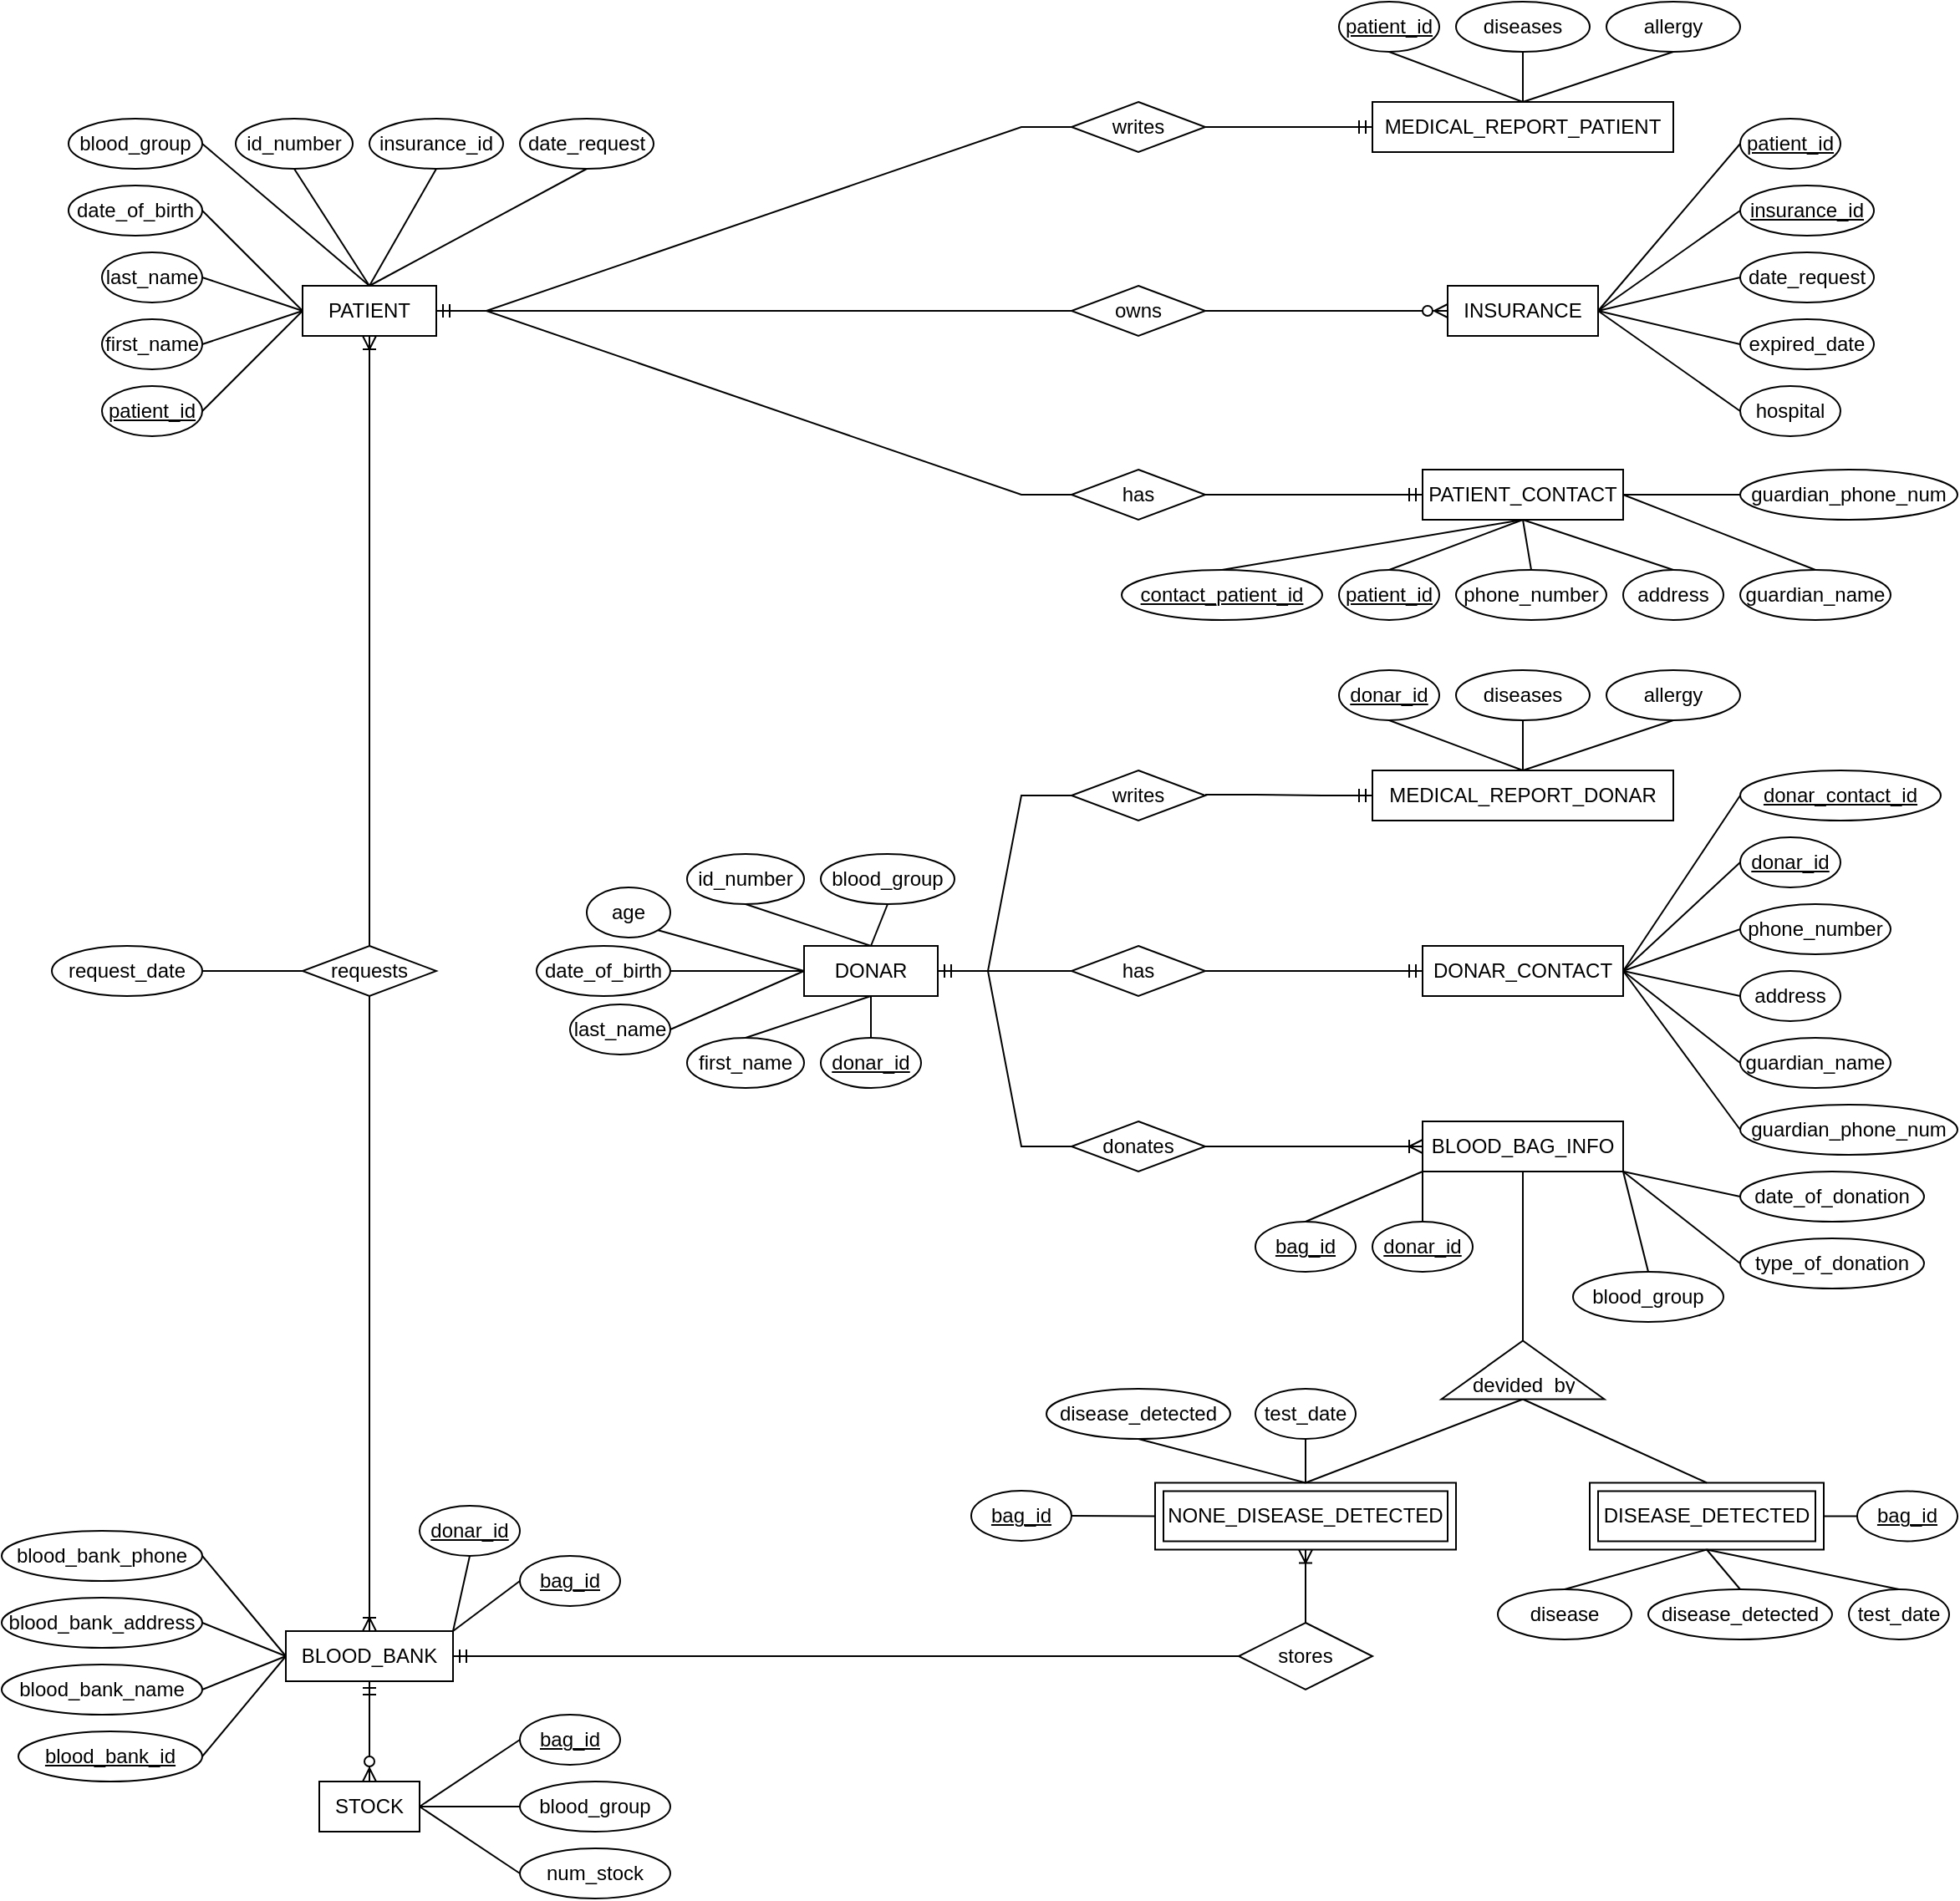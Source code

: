 <mxfile version="21.2.3" type="github">
  <diagram name="Page-1" id="q_V2T-h4sfvPQw7d-c_-">
    <mxGraphModel dx="1468" dy="1653" grid="1" gridSize="10" guides="1" tooltips="1" connect="1" arrows="1" fold="1" page="1" pageScale="1" pageWidth="850" pageHeight="1100" math="0" shadow="0">
      <root>
        <mxCell id="0" />
        <mxCell id="1" parent="0" />
        <mxCell id="ZOQP2-AyTBX1FextHDZo-1" value="PATIENT" style="rounded=0;whiteSpace=wrap;html=1;" parent="1" vertex="1">
          <mxGeometry x="-410" y="110" width="80" height="30" as="geometry" />
        </mxCell>
        <UserObject label="date_of_birth" id="ZOQP2-AyTBX1FextHDZo-3">
          <mxCell style="ellipse;whiteSpace=wrap;html=1;" parent="1" vertex="1">
            <mxGeometry x="-550" y="50" width="80" height="30" as="geometry" />
          </mxCell>
        </UserObject>
        <UserObject label="id_number" id="ZOQP2-AyTBX1FextHDZo-4">
          <mxCell style="ellipse;whiteSpace=wrap;html=1;" parent="1" vertex="1">
            <mxGeometry x="-450" y="10" width="70" height="30" as="geometry" />
          </mxCell>
        </UserObject>
        <UserObject label="blood_group" id="ZOQP2-AyTBX1FextHDZo-5">
          <mxCell style="ellipse;whiteSpace=wrap;html=1;" parent="1" vertex="1">
            <mxGeometry x="-550" y="10" width="80" height="30" as="geometry" />
          </mxCell>
        </UserObject>
        <UserObject label="insurance_id" id="ZOQP2-AyTBX1FextHDZo-6">
          <mxCell style="ellipse;whiteSpace=wrap;html=1;" parent="1" vertex="1">
            <mxGeometry x="-370" y="10" width="80" height="30" as="geometry" />
          </mxCell>
        </UserObject>
        <UserObject label="date_request" id="ZOQP2-AyTBX1FextHDZo-7">
          <mxCell style="ellipse;whiteSpace=wrap;html=1;" parent="1" vertex="1">
            <mxGeometry x="-280" y="10" width="80" height="30" as="geometry" />
          </mxCell>
        </UserObject>
        <UserObject label="last_name" id="ZOQP2-AyTBX1FextHDZo-8">
          <mxCell style="ellipse;whiteSpace=wrap;html=1;" parent="1" vertex="1">
            <mxGeometry x="-530" y="90" width="60" height="30" as="geometry" />
          </mxCell>
        </UserObject>
        <UserObject label="first_name" id="ZOQP2-AyTBX1FextHDZo-9">
          <mxCell style="ellipse;whiteSpace=wrap;html=1;" parent="1" vertex="1">
            <mxGeometry x="-530" y="130" width="60" height="30" as="geometry" />
          </mxCell>
        </UserObject>
        <mxCell id="ZOQP2-AyTBX1FextHDZo-10" value="PATIENT_CONTACT" style="rounded=0;whiteSpace=wrap;html=1;" parent="1" vertex="1">
          <mxGeometry x="260" y="220" width="120" height="30" as="geometry" />
        </mxCell>
        <mxCell id="ZOQP2-AyTBX1FextHDZo-11" value="INSURANCE" style="rounded=0;whiteSpace=wrap;html=1;" parent="1" vertex="1">
          <mxGeometry x="275" y="110" width="90" height="30" as="geometry" />
        </mxCell>
        <mxCell id="ZOQP2-AyTBX1FextHDZo-12" value="DONAR" style="rounded=0;whiteSpace=wrap;html=1;" parent="1" vertex="1">
          <mxGeometry x="-110" y="505" width="80" height="30" as="geometry" />
        </mxCell>
        <mxCell id="ZOQP2-AyTBX1FextHDZo-13" value="DONAR_CONTACT" style="rounded=0;whiteSpace=wrap;html=1;" parent="1" vertex="1">
          <mxGeometry x="260" y="505" width="120" height="30" as="geometry" />
        </mxCell>
        <mxCell id="ZOQP2-AyTBX1FextHDZo-14" value="BLOOD_BAG_INFO" style="rounded=0;whiteSpace=wrap;html=1;" parent="1" vertex="1">
          <mxGeometry x="260" y="610" width="120" height="30" as="geometry" />
        </mxCell>
        <mxCell id="ZOQP2-AyTBX1FextHDZo-17" value="MEDICAL_REPORT_PATIENT" style="rounded=0;whiteSpace=wrap;html=1;" parent="1" vertex="1">
          <mxGeometry x="230" width="180" height="30" as="geometry" />
        </mxCell>
        <mxCell id="ZOQP2-AyTBX1FextHDZo-19" value="MEDICAL_REPORT_DONAR" style="rounded=0;whiteSpace=wrap;html=1;" parent="1" vertex="1">
          <mxGeometry x="230" y="400" width="180" height="30" as="geometry" />
        </mxCell>
        <mxCell id="ZOQP2-AyTBX1FextHDZo-20" value="BLOOD_BANK" style="rounded=0;whiteSpace=wrap;html=1;" parent="1" vertex="1">
          <mxGeometry x="-420" y="915" width="100" height="30" as="geometry" />
        </mxCell>
        <mxCell id="ZOQP2-AyTBX1FextHDZo-21" value="STOCK" style="rounded=0;whiteSpace=wrap;html=1;" parent="1" vertex="1">
          <mxGeometry x="-400" y="1005" width="60" height="30" as="geometry" />
        </mxCell>
        <mxCell id="ZOQP2-AyTBX1FextHDZo-22" value="writes" style="rhombus;whiteSpace=wrap;html=1;" parent="1" vertex="1">
          <mxGeometry x="50" width="80" height="30" as="geometry" />
        </mxCell>
        <mxCell id="ZOQP2-AyTBX1FextHDZo-23" value="owns" style="rhombus;whiteSpace=wrap;html=1;" parent="1" vertex="1">
          <mxGeometry x="50" y="110" width="80" height="30" as="geometry" />
        </mxCell>
        <mxCell id="ZOQP2-AyTBX1FextHDZo-24" value="has" style="rhombus;whiteSpace=wrap;html=1;" parent="1" vertex="1">
          <mxGeometry x="50" y="220" width="80" height="30" as="geometry" />
        </mxCell>
        <mxCell id="ZOQP2-AyTBX1FextHDZo-25" value="writes" style="rhombus;whiteSpace=wrap;html=1;" parent="1" vertex="1">
          <mxGeometry x="50" y="400" width="80" height="30" as="geometry" />
        </mxCell>
        <mxCell id="ZOQP2-AyTBX1FextHDZo-26" value="has" style="rhombus;whiteSpace=wrap;html=1;" parent="1" vertex="1">
          <mxGeometry x="50" y="505" width="80" height="30" as="geometry" />
        </mxCell>
        <mxCell id="ZOQP2-AyTBX1FextHDZo-28" value="donates" style="rhombus;whiteSpace=wrap;html=1;" parent="1" vertex="1">
          <mxGeometry x="50" y="610" width="80" height="30" as="geometry" />
        </mxCell>
        <mxCell id="ZOQP2-AyTBX1FextHDZo-35" value="patient_id" style="ellipse;whiteSpace=wrap;html=1;align=center;fontStyle=4;" parent="1" vertex="1">
          <mxGeometry x="-530" y="170" width="60" height="30" as="geometry" />
        </mxCell>
        <mxCell id="ZOQP2-AyTBX1FextHDZo-38" value="" style="edgeStyle=entityRelationEdgeStyle;fontSize=12;html=1;endArrow=ERmandOne;rounded=0;entryX=1;entryY=0.5;entryDx=0;entryDy=0;exitX=0;exitY=0.5;exitDx=0;exitDy=0;" parent="1" source="ZOQP2-AyTBX1FextHDZo-22" target="ZOQP2-AyTBX1FextHDZo-1" edge="1">
          <mxGeometry width="100" height="100" relative="1" as="geometry">
            <mxPoint x="-110" y="45" as="sourcePoint" />
            <mxPoint x="-110" y="170" as="targetPoint" />
          </mxGeometry>
        </mxCell>
        <mxCell id="ZOQP2-AyTBX1FextHDZo-41" value="" style="endArrow=none;html=1;rounded=0;exitX=0.5;exitY=1;exitDx=0;exitDy=0;" parent="1" source="ZOQP2-AyTBX1FextHDZo-7" edge="1">
          <mxGeometry relative="1" as="geometry">
            <mxPoint x="-450" y="110" as="sourcePoint" />
            <mxPoint x="-370" y="110" as="targetPoint" />
          </mxGeometry>
        </mxCell>
        <mxCell id="ZOQP2-AyTBX1FextHDZo-42" value="" style="edgeStyle=entityRelationEdgeStyle;fontSize=12;html=1;endArrow=ERmandOne;rounded=0;entryX=0;entryY=0.5;entryDx=0;entryDy=0;exitX=1;exitY=0.5;exitDx=0;exitDy=0;" parent="1" source="ZOQP2-AyTBX1FextHDZo-22" target="ZOQP2-AyTBX1FextHDZo-17" edge="1">
          <mxGeometry width="100" height="100" relative="1" as="geometry">
            <mxPoint x="60" y="25" as="sourcePoint" />
            <mxPoint x="-20" y="105" as="targetPoint" />
          </mxGeometry>
        </mxCell>
        <UserObject label="phone_number" id="ZOQP2-AyTBX1FextHDZo-43">
          <mxCell style="ellipse;whiteSpace=wrap;html=1;" parent="1" vertex="1">
            <mxGeometry x="280" y="280" width="90" height="30" as="geometry" />
          </mxCell>
        </UserObject>
        <UserObject label="address" id="ZOQP2-AyTBX1FextHDZo-44">
          <mxCell style="ellipse;whiteSpace=wrap;html=1;" parent="1" vertex="1">
            <mxGeometry x="380" y="280" width="60" height="30" as="geometry" />
          </mxCell>
        </UserObject>
        <UserObject label="guardian_name" id="ZOQP2-AyTBX1FextHDZo-45">
          <mxCell style="ellipse;whiteSpace=wrap;html=1;" parent="1" vertex="1">
            <mxGeometry x="450" y="280" width="90" height="30" as="geometry" />
          </mxCell>
        </UserObject>
        <UserObject label="guardian_phone_num" id="ZOQP2-AyTBX1FextHDZo-46">
          <mxCell style="ellipse;whiteSpace=wrap;html=1;" parent="1" vertex="1">
            <mxGeometry x="450" y="220" width="130" height="30" as="geometry" />
          </mxCell>
        </UserObject>
        <UserObject label="expired_date" id="ZOQP2-AyTBX1FextHDZo-48">
          <mxCell style="ellipse;whiteSpace=wrap;html=1;" parent="1" vertex="1">
            <mxGeometry x="450" y="130" width="80" height="30" as="geometry" />
          </mxCell>
        </UserObject>
        <UserObject label="hospital" id="ZOQP2-AyTBX1FextHDZo-49">
          <mxCell style="ellipse;whiteSpace=wrap;html=1;" parent="1" vertex="1">
            <mxGeometry x="450" y="170" width="60" height="30" as="geometry" />
          </mxCell>
        </UserObject>
        <UserObject label="diseases" id="ZOQP2-AyTBX1FextHDZo-50">
          <mxCell style="ellipse;whiteSpace=wrap;html=1;" parent="1" vertex="1">
            <mxGeometry x="280" y="-60" width="80" height="30" as="geometry" />
          </mxCell>
        </UserObject>
        <UserObject label="allergy" id="ZOQP2-AyTBX1FextHDZo-51">
          <mxCell style="ellipse;whiteSpace=wrap;html=1;" parent="1" vertex="1">
            <mxGeometry x="370" y="-60" width="80" height="30" as="geometry" />
          </mxCell>
        </UserObject>
        <UserObject label="diseases" id="ZOQP2-AyTBX1FextHDZo-52">
          <mxCell style="ellipse;whiteSpace=wrap;html=1;" parent="1" vertex="1">
            <mxGeometry x="280" y="340" width="80" height="30" as="geometry" />
          </mxCell>
        </UserObject>
        <UserObject label="allergy" id="ZOQP2-AyTBX1FextHDZo-53">
          <mxCell style="ellipse;whiteSpace=wrap;html=1;" parent="1" vertex="1">
            <mxGeometry x="370" y="340" width="80" height="30" as="geometry" />
          </mxCell>
        </UserObject>
        <UserObject label="blood_group" id="ZOQP2-AyTBX1FextHDZo-54">
          <mxCell style="ellipse;whiteSpace=wrap;html=1;" parent="1" vertex="1">
            <mxGeometry x="350" y="700" width="90" height="30" as="geometry" />
          </mxCell>
        </UserObject>
        <UserObject label="type_of_donation" id="ZOQP2-AyTBX1FextHDZo-55">
          <mxCell style="ellipse;whiteSpace=wrap;html=1;" parent="1" vertex="1">
            <mxGeometry x="450" y="680" width="110" height="30" as="geometry" />
          </mxCell>
        </UserObject>
        <UserObject label="date_of_donation" id="ZOQP2-AyTBX1FextHDZo-56">
          <mxCell style="ellipse;whiteSpace=wrap;html=1;" parent="1" vertex="1">
            <mxGeometry x="450" y="640" width="110" height="30" as="geometry" />
          </mxCell>
        </UserObject>
        <UserObject label="phone_number" id="ZOQP2-AyTBX1FextHDZo-57">
          <mxCell style="ellipse;whiteSpace=wrap;html=1;" parent="1" vertex="1">
            <mxGeometry x="450" y="480" width="90" height="30" as="geometry" />
          </mxCell>
        </UserObject>
        <UserObject label="address" id="ZOQP2-AyTBX1FextHDZo-58">
          <mxCell style="ellipse;whiteSpace=wrap;html=1;" parent="1" vertex="1">
            <mxGeometry x="450" y="520" width="60" height="30" as="geometry" />
          </mxCell>
        </UserObject>
        <UserObject label="guardian_name" id="ZOQP2-AyTBX1FextHDZo-59">
          <mxCell style="ellipse;whiteSpace=wrap;html=1;" parent="1" vertex="1">
            <mxGeometry x="450" y="560" width="90" height="30" as="geometry" />
          </mxCell>
        </UserObject>
        <UserObject label="guardian_phone_num" id="ZOQP2-AyTBX1FextHDZo-60">
          <mxCell style="ellipse;whiteSpace=wrap;html=1;" parent="1" vertex="1">
            <mxGeometry x="450" y="600" width="130" height="30" as="geometry" />
          </mxCell>
        </UserObject>
        <UserObject label="disease" id="ZOQP2-AyTBX1FextHDZo-61">
          <mxCell style="ellipse;whiteSpace=wrap;html=1;" parent="1" vertex="1">
            <mxGeometry x="305" y="890" width="80" height="30" as="geometry" />
          </mxCell>
        </UserObject>
        <UserObject label="disease_detected" id="ZOQP2-AyTBX1FextHDZo-62">
          <mxCell style="ellipse;whiteSpace=wrap;html=1;" parent="1" vertex="1">
            <mxGeometry x="395" y="890" width="110" height="30" as="geometry" />
          </mxCell>
        </UserObject>
        <UserObject label="test_date" id="ZOQP2-AyTBX1FextHDZo-63">
          <mxCell style="ellipse;whiteSpace=wrap;html=1;" parent="1" vertex="1">
            <mxGeometry x="515" y="890" width="60" height="30" as="geometry" />
          </mxCell>
        </UserObject>
        <UserObject label="disease_detected" id="ZOQP2-AyTBX1FextHDZo-64">
          <mxCell style="ellipse;whiteSpace=wrap;html=1;" parent="1" vertex="1">
            <mxGeometry x="35" y="770" width="110" height="30" as="geometry" />
          </mxCell>
        </UserObject>
        <UserObject label="test_date" id="ZOQP2-AyTBX1FextHDZo-65">
          <mxCell style="ellipse;whiteSpace=wrap;html=1;" parent="1" vertex="1">
            <mxGeometry x="160" y="770" width="60" height="30" as="geometry" />
          </mxCell>
        </UserObject>
        <mxCell id="ZOQP2-AyTBX1FextHDZo-66" value="stores" style="shape=rhombus;perimeter=rhombusPerimeter;whiteSpace=wrap;html=1;align=center;" parent="1" vertex="1">
          <mxGeometry x="150" y="910" width="80" height="40" as="geometry" />
        </mxCell>
        <mxCell id="ZOQP2-AyTBX1FextHDZo-67" value="NONE_DISEASE_DETECTED" style="shape=ext;margin=3;double=1;whiteSpace=wrap;html=1;align=center;" parent="1" vertex="1">
          <mxGeometry x="100" y="826.25" width="180" height="40" as="geometry" />
        </mxCell>
        <mxCell id="ZOQP2-AyTBX1FextHDZo-68" value="DISEASE_DETECTED" style="shape=ext;margin=3;double=1;whiteSpace=wrap;html=1;align=center;" parent="1" vertex="1">
          <mxGeometry x="360" y="826.25" width="140" height="40" as="geometry" />
        </mxCell>
        <mxCell id="ZOQP2-AyTBX1FextHDZo-69" value="num_stock" style="ellipse;whiteSpace=wrap;html=1;align=center;" parent="1" vertex="1">
          <mxGeometry x="-280" y="1045" width="90" height="30" as="geometry" />
        </mxCell>
        <mxCell id="ZOQP2-AyTBX1FextHDZo-70" value="blood_group" style="ellipse;whiteSpace=wrap;html=1;align=center;" parent="1" vertex="1">
          <mxGeometry x="-280" y="1005" width="90" height="30" as="geometry" />
        </mxCell>
        <UserObject label="date_of_birth" id="ZOQP2-AyTBX1FextHDZo-72">
          <mxCell style="ellipse;whiteSpace=wrap;html=1;" parent="1" vertex="1">
            <mxGeometry x="-270" y="505" width="80" height="30" as="geometry" />
          </mxCell>
        </UserObject>
        <UserObject label="blood_group" id="ZOQP2-AyTBX1FextHDZo-73">
          <mxCell style="ellipse;whiteSpace=wrap;html=1;" parent="1" vertex="1">
            <mxGeometry x="-100" y="450" width="80" height="30" as="geometry" />
          </mxCell>
        </UserObject>
        <UserObject label="last_name" id="ZOQP2-AyTBX1FextHDZo-74">
          <mxCell style="ellipse;whiteSpace=wrap;html=1;" parent="1" vertex="1">
            <mxGeometry x="-250" y="540" width="60" height="30" as="geometry" />
          </mxCell>
        </UserObject>
        <UserObject label="first_name" id="ZOQP2-AyTBX1FextHDZo-75">
          <mxCell style="ellipse;whiteSpace=wrap;html=1;" parent="1" vertex="1">
            <mxGeometry x="-180" y="560" width="70" height="30" as="geometry" />
          </mxCell>
        </UserObject>
        <mxCell id="ZOQP2-AyTBX1FextHDZo-77" value="donar_id" style="ellipse;whiteSpace=wrap;html=1;align=center;fontStyle=4;" parent="1" vertex="1">
          <mxGeometry x="-100" y="560" width="60" height="30" as="geometry" />
        </mxCell>
        <UserObject label="age" id="ZOQP2-AyTBX1FextHDZo-78">
          <mxCell style="ellipse;whiteSpace=wrap;html=1;" parent="1" vertex="1">
            <mxGeometry x="-240" y="470" width="50" height="30" as="geometry" />
          </mxCell>
        </UserObject>
        <UserObject label="id_number" id="ZOQP2-AyTBX1FextHDZo-79">
          <mxCell style="ellipse;whiteSpace=wrap;html=1;" parent="1" vertex="1">
            <mxGeometry x="-180" y="450" width="70" height="30" as="geometry" />
          </mxCell>
        </UserObject>
        <UserObject label="blood_bank_phone" id="ZOQP2-AyTBX1FextHDZo-81">
          <mxCell style="ellipse;whiteSpace=wrap;html=1;" parent="1" vertex="1">
            <mxGeometry x="-590" y="855" width="120" height="30" as="geometry" />
          </mxCell>
        </UserObject>
        <UserObject label="blood_bank_address" id="ZOQP2-AyTBX1FextHDZo-82">
          <mxCell style="ellipse;whiteSpace=wrap;html=1;" parent="1" vertex="1">
            <mxGeometry x="-590" y="895" width="120" height="30" as="geometry" />
          </mxCell>
        </UserObject>
        <UserObject label="blood_bank_name" id="ZOQP2-AyTBX1FextHDZo-83">
          <mxCell style="ellipse;whiteSpace=wrap;html=1;" parent="1" vertex="1">
            <mxGeometry x="-590" y="935" width="120" height="30" as="geometry" />
          </mxCell>
        </UserObject>
        <mxCell id="ZOQP2-AyTBX1FextHDZo-84" value="blood_bank_id" style="ellipse;whiteSpace=wrap;html=1;align=center;fontStyle=4;" parent="1" vertex="1">
          <mxGeometry x="-580" y="975" width="110" height="30" as="geometry" />
        </mxCell>
        <mxCell id="ZOQP2-AyTBX1FextHDZo-87" value="" style="endArrow=none;html=1;rounded=0;exitX=0.5;exitY=1;exitDx=0;exitDy=0;entryX=0.5;entryY=0;entryDx=0;entryDy=0;" parent="1" source="ZOQP2-AyTBX1FextHDZo-6" target="ZOQP2-AyTBX1FextHDZo-1" edge="1">
          <mxGeometry relative="1" as="geometry">
            <mxPoint x="-410" y="60" as="sourcePoint" />
            <mxPoint x="-250" y="60" as="targetPoint" />
          </mxGeometry>
        </mxCell>
        <mxCell id="ZOQP2-AyTBX1FextHDZo-88" value="" style="endArrow=none;html=1;rounded=0;exitX=0.5;exitY=1;exitDx=0;exitDy=0;entryX=0.5;entryY=0;entryDx=0;entryDy=0;" parent="1" source="ZOQP2-AyTBX1FextHDZo-4" target="ZOQP2-AyTBX1FextHDZo-1" edge="1">
          <mxGeometry relative="1" as="geometry">
            <mxPoint x="-360" y="10" as="sourcePoint" />
            <mxPoint x="-360" y="120" as="targetPoint" />
          </mxGeometry>
        </mxCell>
        <mxCell id="ZOQP2-AyTBX1FextHDZo-89" value="" style="endArrow=none;html=1;rounded=0;exitX=1;exitY=0.5;exitDx=0;exitDy=0;" parent="1" source="ZOQP2-AyTBX1FextHDZo-5" edge="1">
          <mxGeometry relative="1" as="geometry">
            <mxPoint x="-445" y="10" as="sourcePoint" />
            <mxPoint x="-370" y="110" as="targetPoint" />
          </mxGeometry>
        </mxCell>
        <mxCell id="ZOQP2-AyTBX1FextHDZo-90" value="" style="endArrow=none;html=1;rounded=0;exitX=1;exitY=0.5;exitDx=0;exitDy=0;entryX=0;entryY=0.5;entryDx=0;entryDy=0;" parent="1" source="ZOQP2-AyTBX1FextHDZo-3" target="ZOQP2-AyTBX1FextHDZo-1" edge="1">
          <mxGeometry relative="1" as="geometry">
            <mxPoint x="-460" y="35" as="sourcePoint" />
            <mxPoint x="-360" y="120" as="targetPoint" />
          </mxGeometry>
        </mxCell>
        <mxCell id="ZOQP2-AyTBX1FextHDZo-91" value="" style="endArrow=none;html=1;rounded=0;exitX=1;exitY=0.5;exitDx=0;exitDy=0;entryX=0;entryY=0.5;entryDx=0;entryDy=0;" parent="1" source="ZOQP2-AyTBX1FextHDZo-8" target="ZOQP2-AyTBX1FextHDZo-1" edge="1">
          <mxGeometry relative="1" as="geometry">
            <mxPoint x="-460" y="75" as="sourcePoint" />
            <mxPoint x="-400" y="120" as="targetPoint" />
          </mxGeometry>
        </mxCell>
        <mxCell id="ZOQP2-AyTBX1FextHDZo-92" value="" style="endArrow=none;html=1;rounded=0;exitX=1;exitY=0.5;exitDx=0;exitDy=0;entryX=0;entryY=0.5;entryDx=0;entryDy=0;" parent="1" source="ZOQP2-AyTBX1FextHDZo-9" target="ZOQP2-AyTBX1FextHDZo-1" edge="1">
          <mxGeometry relative="1" as="geometry">
            <mxPoint x="-460" y="115" as="sourcePoint" />
            <mxPoint x="-400" y="135" as="targetPoint" />
          </mxGeometry>
        </mxCell>
        <mxCell id="ZOQP2-AyTBX1FextHDZo-93" value="" style="endArrow=none;html=1;rounded=0;exitX=1;exitY=0.5;exitDx=0;exitDy=0;entryX=0;entryY=0.5;entryDx=0;entryDy=0;" parent="1" source="ZOQP2-AyTBX1FextHDZo-35" target="ZOQP2-AyTBX1FextHDZo-1" edge="1">
          <mxGeometry relative="1" as="geometry">
            <mxPoint x="-460" y="155" as="sourcePoint" />
            <mxPoint x="-400" y="135" as="targetPoint" />
          </mxGeometry>
        </mxCell>
        <mxCell id="ZOQP2-AyTBX1FextHDZo-94" value="" style="endArrow=none;html=1;rounded=0;exitX=0.5;exitY=1;exitDx=0;exitDy=0;" parent="1" source="ZOQP2-AyTBX1FextHDZo-50" edge="1">
          <mxGeometry relative="1" as="geometry">
            <mxPoint x="250" y="80" as="sourcePoint" />
            <mxPoint x="320" as="targetPoint" />
          </mxGeometry>
        </mxCell>
        <mxCell id="ZOQP2-AyTBX1FextHDZo-95" value="" style="endArrow=none;html=1;rounded=0;entryX=0.5;entryY=0;entryDx=0;entryDy=0;exitX=0.5;exitY=1;exitDx=0;exitDy=0;" parent="1" source="ZOQP2-AyTBX1FextHDZo-51" target="ZOQP2-AyTBX1FextHDZo-17" edge="1">
          <mxGeometry relative="1" as="geometry">
            <mxPoint x="400" y="-30" as="sourcePoint" />
            <mxPoint x="330" y="10" as="targetPoint" />
          </mxGeometry>
        </mxCell>
        <mxCell id="ZOQP2-AyTBX1FextHDZo-96" value="" style="endArrow=none;html=1;rounded=0;exitX=0;exitY=0.5;exitDx=0;exitDy=0;entryX=1;entryY=0.5;entryDx=0;entryDy=0;" parent="1" source="ZOQP2-AyTBX1FextHDZo-48" target="ZOQP2-AyTBX1FextHDZo-11" edge="1">
          <mxGeometry relative="1" as="geometry">
            <mxPoint x="380" y="10" as="sourcePoint" />
            <mxPoint x="330" y="40" as="targetPoint" />
          </mxGeometry>
        </mxCell>
        <mxCell id="ZOQP2-AyTBX1FextHDZo-97" value="" style="endArrow=none;html=1;rounded=0;exitX=0;exitY=0.5;exitDx=0;exitDy=0;entryX=1;entryY=0.5;entryDx=0;entryDy=0;" parent="1" source="ZOQP2-AyTBX1FextHDZo-49" target="ZOQP2-AyTBX1FextHDZo-11" edge="1">
          <mxGeometry relative="1" as="geometry">
            <mxPoint x="460" y="115" as="sourcePoint" />
            <mxPoint x="370" y="130" as="targetPoint" />
          </mxGeometry>
        </mxCell>
        <mxCell id="ZOQP2-AyTBX1FextHDZo-99" value="" style="endArrow=none;html=1;rounded=0;exitX=0;exitY=0.5;exitDx=0;exitDy=0;entryX=1;entryY=0.5;entryDx=0;entryDy=0;" parent="1" source="ZOQP2-AyTBX1FextHDZo-46" target="ZOQP2-AyTBX1FextHDZo-10" edge="1">
          <mxGeometry relative="1" as="geometry">
            <mxPoint x="460" y="185" as="sourcePoint" />
            <mxPoint x="375" y="165" as="targetPoint" />
          </mxGeometry>
        </mxCell>
        <mxCell id="ZOQP2-AyTBX1FextHDZo-100" value="" style="endArrow=none;html=1;rounded=0;exitX=0.5;exitY=0;exitDx=0;exitDy=0;entryX=1;entryY=0.5;entryDx=0;entryDy=0;" parent="1" source="ZOQP2-AyTBX1FextHDZo-45" target="ZOQP2-AyTBX1FextHDZo-10" edge="1">
          <mxGeometry relative="1" as="geometry">
            <mxPoint x="462" y="261" as="sourcePoint" />
            <mxPoint x="390" y="245" as="targetPoint" />
          </mxGeometry>
        </mxCell>
        <mxCell id="ZOQP2-AyTBX1FextHDZo-101" value="" style="endArrow=none;html=1;rounded=0;exitX=0.5;exitY=0;exitDx=0;exitDy=0;entryX=0.5;entryY=1;entryDx=0;entryDy=0;" parent="1" source="ZOQP2-AyTBX1FextHDZo-44" target="ZOQP2-AyTBX1FextHDZo-10" edge="1">
          <mxGeometry relative="1" as="geometry">
            <mxPoint x="435" y="290" as="sourcePoint" />
            <mxPoint x="390" y="245" as="targetPoint" />
          </mxGeometry>
        </mxCell>
        <mxCell id="ZOQP2-AyTBX1FextHDZo-102" value="" style="endArrow=none;html=1;rounded=0;exitX=0.5;exitY=0;exitDx=0;exitDy=0;entryX=0.5;entryY=1;entryDx=0;entryDy=0;" parent="1" source="ZOQP2-AyTBX1FextHDZo-43" target="ZOQP2-AyTBX1FextHDZo-10" edge="1">
          <mxGeometry relative="1" as="geometry">
            <mxPoint x="350" y="290" as="sourcePoint" />
            <mxPoint x="330" y="260" as="targetPoint" />
          </mxGeometry>
        </mxCell>
        <mxCell id="ZOQP2-AyTBX1FextHDZo-103" value="" style="endArrow=none;html=1;rounded=0;entryX=0.5;entryY=0;entryDx=0;entryDy=0;exitX=1;exitY=1;exitDx=0;exitDy=0;" parent="1" source="ZOQP2-AyTBX1FextHDZo-14" target="ZOQP2-AyTBX1FextHDZo-54" edge="1">
          <mxGeometry relative="1" as="geometry">
            <mxPoint x="370" y="660" as="sourcePoint" />
            <mxPoint x="330" y="490" as="targetPoint" />
          </mxGeometry>
        </mxCell>
        <mxCell id="ZOQP2-AyTBX1FextHDZo-104" value="" style="endArrow=none;html=1;rounded=0;entryX=0;entryY=0.5;entryDx=0;entryDy=0;exitX=1;exitY=1;exitDx=0;exitDy=0;" parent="1" source="ZOQP2-AyTBX1FextHDZo-14" target="ZOQP2-AyTBX1FextHDZo-55" edge="1">
          <mxGeometry relative="1" as="geometry">
            <mxPoint x="380" y="660" as="sourcePoint" />
            <mxPoint x="220" y="610" as="targetPoint" />
          </mxGeometry>
        </mxCell>
        <mxCell id="ZOQP2-AyTBX1FextHDZo-105" value="" style="endArrow=none;html=1;rounded=0;entryX=0;entryY=0.5;entryDx=0;entryDy=0;exitX=1;exitY=1;exitDx=0;exitDy=0;" parent="1" source="ZOQP2-AyTBX1FextHDZo-14" target="ZOQP2-AyTBX1FextHDZo-56" edge="1">
          <mxGeometry relative="1" as="geometry">
            <mxPoint x="380" y="660.0" as="sourcePoint" />
            <mxPoint x="330" y="610" as="targetPoint" />
          </mxGeometry>
        </mxCell>
        <mxCell id="ZOQP2-AyTBX1FextHDZo-106" value="" style="endArrow=none;html=1;rounded=0;entryX=0;entryY=0.5;entryDx=0;entryDy=0;exitX=1;exitY=0.5;exitDx=0;exitDy=0;" parent="1" source="ZOQP2-AyTBX1FextHDZo-13" target="ZOQP2-AyTBX1FextHDZo-57" edge="1">
          <mxGeometry relative="1" as="geometry">
            <mxPoint x="330" y="430" as="sourcePoint" />
            <mxPoint x="450" y="400" as="targetPoint" />
          </mxGeometry>
        </mxCell>
        <mxCell id="ZOQP2-AyTBX1FextHDZo-107" value="" style="endArrow=none;html=1;rounded=0;entryX=0;entryY=0.5;entryDx=0;entryDy=0;exitX=1;exitY=0.5;exitDx=0;exitDy=0;" parent="1" source="ZOQP2-AyTBX1FextHDZo-13" target="ZOQP2-AyTBX1FextHDZo-58" edge="1">
          <mxGeometry relative="1" as="geometry">
            <mxPoint x="390" y="525" as="sourcePoint" />
            <mxPoint x="460" y="465" as="targetPoint" />
          </mxGeometry>
        </mxCell>
        <mxCell id="ZOQP2-AyTBX1FextHDZo-108" value="" style="endArrow=none;html=1;rounded=0;entryX=0;entryY=0.5;entryDx=0;entryDy=0;exitX=1;exitY=0.5;exitDx=0;exitDy=0;" parent="1" source="ZOQP2-AyTBX1FextHDZo-13" target="ZOQP2-AyTBX1FextHDZo-59" edge="1">
          <mxGeometry relative="1" as="geometry">
            <mxPoint x="390" y="525" as="sourcePoint" />
            <mxPoint x="460" y="505" as="targetPoint" />
          </mxGeometry>
        </mxCell>
        <mxCell id="ZOQP2-AyTBX1FextHDZo-109" value="" style="endArrow=none;html=1;rounded=0;entryX=0;entryY=0.5;entryDx=0;entryDy=0;exitX=1;exitY=0.5;exitDx=0;exitDy=0;" parent="1" source="ZOQP2-AyTBX1FextHDZo-13" target="ZOQP2-AyTBX1FextHDZo-60" edge="1">
          <mxGeometry relative="1" as="geometry">
            <mxPoint x="390" y="525" as="sourcePoint" />
            <mxPoint x="460" y="545" as="targetPoint" />
          </mxGeometry>
        </mxCell>
        <mxCell id="ZOQP2-AyTBX1FextHDZo-110" value="" style="endArrow=none;html=1;rounded=0;entryX=0.5;entryY=1;entryDx=0;entryDy=0;exitX=0.5;exitY=0;exitDx=0;exitDy=0;" parent="1" source="ZOQP2-AyTBX1FextHDZo-19" target="ZOQP2-AyTBX1FextHDZo-53" edge="1">
          <mxGeometry relative="1" as="geometry">
            <mxPoint x="390" y="505" as="sourcePoint" />
            <mxPoint x="460" y="565" as="targetPoint" />
          </mxGeometry>
        </mxCell>
        <mxCell id="ZOQP2-AyTBX1FextHDZo-111" value="" style="endArrow=none;html=1;rounded=0;entryX=0.5;entryY=1;entryDx=0;entryDy=0;exitX=0.5;exitY=0;exitDx=0;exitDy=0;" parent="1" source="ZOQP2-AyTBX1FextHDZo-19" target="ZOQP2-AyTBX1FextHDZo-52" edge="1">
          <mxGeometry relative="1" as="geometry">
            <mxPoint x="420" y="600" as="sourcePoint" />
            <mxPoint x="460" y="625" as="targetPoint" />
          </mxGeometry>
        </mxCell>
        <mxCell id="ZOQP2-AyTBX1FextHDZo-112" value="" style="endArrow=none;html=1;rounded=0;entryX=0.5;entryY=1;entryDx=0;entryDy=0;exitX=0.5;exitY=0;exitDx=0;exitDy=0;" parent="1" source="ZOQP2-AyTBX1FextHDZo-67" target="ZOQP2-AyTBX1FextHDZo-64" edge="1">
          <mxGeometry relative="1" as="geometry">
            <mxPoint x="420" y="650" as="sourcePoint" />
            <mxPoint x="390" y="680" as="targetPoint" />
          </mxGeometry>
        </mxCell>
        <mxCell id="ZOQP2-AyTBX1FextHDZo-113" value="" style="endArrow=none;html=1;rounded=0;entryX=0.5;entryY=1;entryDx=0;entryDy=0;exitX=0.5;exitY=0;exitDx=0;exitDy=0;" parent="1" source="ZOQP2-AyTBX1FextHDZo-67" target="ZOQP2-AyTBX1FextHDZo-65" edge="1">
          <mxGeometry relative="1" as="geometry">
            <mxPoint x="200" y="836" as="sourcePoint" />
            <mxPoint x="125" y="810" as="targetPoint" />
          </mxGeometry>
        </mxCell>
        <mxCell id="ZOQP2-AyTBX1FextHDZo-114" value="" style="endArrow=none;html=1;rounded=0;entryX=0.5;entryY=1;entryDx=0;entryDy=0;exitX=0.5;exitY=0;exitDx=0;exitDy=0;" parent="1" source="ZOQP2-AyTBX1FextHDZo-61" target="ZOQP2-AyTBX1FextHDZo-68" edge="1">
          <mxGeometry relative="1" as="geometry">
            <mxPoint x="200" y="836" as="sourcePoint" />
            <mxPoint x="220" y="810" as="targetPoint" />
          </mxGeometry>
        </mxCell>
        <mxCell id="ZOQP2-AyTBX1FextHDZo-115" value="" style="endArrow=none;html=1;rounded=0;entryX=0.5;entryY=1;entryDx=0;entryDy=0;exitX=0.5;exitY=0;exitDx=0;exitDy=0;" parent="1" source="ZOQP2-AyTBX1FextHDZo-62" target="ZOQP2-AyTBX1FextHDZo-68" edge="1">
          <mxGeometry relative="1" as="geometry">
            <mxPoint x="355" y="900" as="sourcePoint" />
            <mxPoint x="440" y="876" as="targetPoint" />
          </mxGeometry>
        </mxCell>
        <mxCell id="ZOQP2-AyTBX1FextHDZo-116" value="" style="endArrow=none;html=1;rounded=0;entryX=0.5;entryY=1;entryDx=0;entryDy=0;exitX=0.5;exitY=0;exitDx=0;exitDy=0;" parent="1" source="ZOQP2-AyTBX1FextHDZo-63" target="ZOQP2-AyTBX1FextHDZo-68" edge="1">
          <mxGeometry relative="1" as="geometry">
            <mxPoint x="460" y="900" as="sourcePoint" />
            <mxPoint x="440" y="876" as="targetPoint" />
          </mxGeometry>
        </mxCell>
        <mxCell id="ZOQP2-AyTBX1FextHDZo-117" value="" style="endArrow=none;html=1;rounded=0;exitX=1;exitY=0.5;exitDx=0;exitDy=0;entryX=0;entryY=0.5;entryDx=0;entryDy=0;" parent="1" source="ZOQP2-AyTBX1FextHDZo-81" target="ZOQP2-AyTBX1FextHDZo-20" edge="1">
          <mxGeometry relative="1" as="geometry">
            <mxPoint x="-500" y="935" as="sourcePoint" />
            <mxPoint x="-340" y="935" as="targetPoint" />
          </mxGeometry>
        </mxCell>
        <mxCell id="ZOQP2-AyTBX1FextHDZo-119" value="" style="endArrow=none;html=1;rounded=0;exitX=1;exitY=0.5;exitDx=0;exitDy=0;entryX=0;entryY=0.5;entryDx=0;entryDy=0;" parent="1" source="ZOQP2-AyTBX1FextHDZo-82" target="ZOQP2-AyTBX1FextHDZo-20" edge="1">
          <mxGeometry relative="1" as="geometry">
            <mxPoint x="-500" y="935" as="sourcePoint" />
            <mxPoint x="-340" y="935" as="targetPoint" />
          </mxGeometry>
        </mxCell>
        <mxCell id="ZOQP2-AyTBX1FextHDZo-120" value="" style="endArrow=none;html=1;rounded=0;exitX=1;exitY=0.5;exitDx=0;exitDy=0;entryX=0;entryY=0.5;entryDx=0;entryDy=0;" parent="1" source="ZOQP2-AyTBX1FextHDZo-83" target="ZOQP2-AyTBX1FextHDZo-20" edge="1">
          <mxGeometry relative="1" as="geometry">
            <mxPoint x="-500" y="935" as="sourcePoint" />
            <mxPoint x="-340" y="935" as="targetPoint" />
          </mxGeometry>
        </mxCell>
        <mxCell id="ZOQP2-AyTBX1FextHDZo-121" value="" style="endArrow=none;html=1;rounded=0;exitX=1;exitY=0.5;exitDx=0;exitDy=0;entryX=0;entryY=0.5;entryDx=0;entryDy=0;" parent="1" source="ZOQP2-AyTBX1FextHDZo-84" target="ZOQP2-AyTBX1FextHDZo-20" edge="1">
          <mxGeometry relative="1" as="geometry">
            <mxPoint x="-500" y="935" as="sourcePoint" />
            <mxPoint x="-340" y="935" as="targetPoint" />
          </mxGeometry>
        </mxCell>
        <mxCell id="ZOQP2-AyTBX1FextHDZo-122" value="" style="endArrow=none;html=1;rounded=0;exitX=1;exitY=0.5;exitDx=0;exitDy=0;entryX=0;entryY=0.5;entryDx=0;entryDy=0;" parent="1" source="ZOQP2-AyTBX1FextHDZo-21" target="ZOQP2-AyTBX1FextHDZo-70" edge="1">
          <mxGeometry relative="1" as="geometry">
            <mxPoint x="-330" y="985" as="sourcePoint" />
            <mxPoint x="-170" y="985" as="targetPoint" />
          </mxGeometry>
        </mxCell>
        <mxCell id="ZOQP2-AyTBX1FextHDZo-123" value="" style="endArrow=none;html=1;rounded=0;exitX=1;exitY=0.5;exitDx=0;exitDy=0;entryX=0;entryY=0.5;entryDx=0;entryDy=0;" parent="1" source="ZOQP2-AyTBX1FextHDZo-21" target="ZOQP2-AyTBX1FextHDZo-69" edge="1">
          <mxGeometry relative="1" as="geometry">
            <mxPoint x="-330" y="985" as="sourcePoint" />
            <mxPoint x="-170" y="985" as="targetPoint" />
          </mxGeometry>
        </mxCell>
        <mxCell id="ZOQP2-AyTBX1FextHDZo-124" value="" style="endArrow=none;html=1;rounded=0;exitX=0.5;exitY=0;exitDx=0;exitDy=0;entryX=0.5;entryY=1;entryDx=0;entryDy=0;" parent="1" source="ZOQP2-AyTBX1FextHDZo-77" target="ZOQP2-AyTBX1FextHDZo-12" edge="1">
          <mxGeometry relative="1" as="geometry">
            <mxPoint x="-100" y="480" as="sourcePoint" />
            <mxPoint x="60" y="480" as="targetPoint" />
          </mxGeometry>
        </mxCell>
        <mxCell id="ZOQP2-AyTBX1FextHDZo-126" value="" style="endArrow=none;html=1;rounded=0;exitX=0.5;exitY=0;exitDx=0;exitDy=0;entryX=0.5;entryY=1;entryDx=0;entryDy=0;" parent="1" source="ZOQP2-AyTBX1FextHDZo-75" target="ZOQP2-AyTBX1FextHDZo-12" edge="1">
          <mxGeometry relative="1" as="geometry">
            <mxPoint x="-100" y="480" as="sourcePoint" />
            <mxPoint x="60" y="480" as="targetPoint" />
          </mxGeometry>
        </mxCell>
        <mxCell id="ZOQP2-AyTBX1FextHDZo-127" value="" style="endArrow=none;html=1;rounded=0;exitX=1;exitY=0.5;exitDx=0;exitDy=0;entryX=0;entryY=0.5;entryDx=0;entryDy=0;" parent="1" source="ZOQP2-AyTBX1FextHDZo-74" target="ZOQP2-AyTBX1FextHDZo-12" edge="1">
          <mxGeometry relative="1" as="geometry">
            <mxPoint x="-100" y="480" as="sourcePoint" />
            <mxPoint x="60" y="480" as="targetPoint" />
          </mxGeometry>
        </mxCell>
        <mxCell id="ZOQP2-AyTBX1FextHDZo-128" value="" style="endArrow=none;html=1;rounded=0;exitX=1;exitY=0.5;exitDx=0;exitDy=0;entryX=0;entryY=0.5;entryDx=0;entryDy=0;" parent="1" source="ZOQP2-AyTBX1FextHDZo-72" target="ZOQP2-AyTBX1FextHDZo-12" edge="1">
          <mxGeometry relative="1" as="geometry">
            <mxPoint x="-100" y="480" as="sourcePoint" />
            <mxPoint x="60" y="480" as="targetPoint" />
          </mxGeometry>
        </mxCell>
        <mxCell id="ZOQP2-AyTBX1FextHDZo-129" value="" style="endArrow=none;html=1;rounded=0;exitX=1;exitY=1;exitDx=0;exitDy=0;entryX=0;entryY=0.5;entryDx=0;entryDy=0;" parent="1" source="ZOQP2-AyTBX1FextHDZo-78" target="ZOQP2-AyTBX1FextHDZo-12" edge="1">
          <mxGeometry relative="1" as="geometry">
            <mxPoint x="-100" y="480" as="sourcePoint" />
            <mxPoint x="60" y="480" as="targetPoint" />
          </mxGeometry>
        </mxCell>
        <mxCell id="ZOQP2-AyTBX1FextHDZo-130" value="" style="endArrow=none;html=1;rounded=0;exitX=0.5;exitY=1;exitDx=0;exitDy=0;entryX=0.5;entryY=0;entryDx=0;entryDy=0;" parent="1" source="ZOQP2-AyTBX1FextHDZo-79" target="ZOQP2-AyTBX1FextHDZo-12" edge="1">
          <mxGeometry relative="1" as="geometry">
            <mxPoint x="-100" y="480" as="sourcePoint" />
            <mxPoint x="60" y="480" as="targetPoint" />
          </mxGeometry>
        </mxCell>
        <mxCell id="ZOQP2-AyTBX1FextHDZo-131" value="" style="endArrow=none;html=1;rounded=0;exitX=0.5;exitY=1;exitDx=0;exitDy=0;entryX=0.5;entryY=0;entryDx=0;entryDy=0;" parent="1" source="ZOQP2-AyTBX1FextHDZo-73" target="ZOQP2-AyTBX1FextHDZo-12" edge="1">
          <mxGeometry relative="1" as="geometry">
            <mxPoint x="-100" y="480" as="sourcePoint" />
            <mxPoint x="60" y="480" as="targetPoint" />
          </mxGeometry>
        </mxCell>
        <mxCell id="ZOQP2-AyTBX1FextHDZo-132" value="" style="edgeStyle=entityRelationEdgeStyle;fontSize=12;html=1;endArrow=ERmandOne;rounded=0;entryX=1;entryY=0.5;entryDx=0;entryDy=0;exitX=0;exitY=0.5;exitDx=0;exitDy=0;" parent="1" source="ZOQP2-AyTBX1FextHDZo-23" target="ZOQP2-AyTBX1FextHDZo-1" edge="1">
          <mxGeometry width="100" height="100" relative="1" as="geometry">
            <mxPoint x="-40" y="125" as="sourcePoint" />
            <mxPoint x="-90" y="140" as="targetPoint" />
          </mxGeometry>
        </mxCell>
        <mxCell id="ZOQP2-AyTBX1FextHDZo-133" value="" style="edgeStyle=entityRelationEdgeStyle;fontSize=12;html=1;endArrow=ERmandOne;rounded=0;entryX=1;entryY=0.5;entryDx=0;entryDy=0;exitX=0;exitY=0.5;exitDx=0;exitDy=0;" parent="1" source="ZOQP2-AyTBX1FextHDZo-24" target="ZOQP2-AyTBX1FextHDZo-1" edge="1">
          <mxGeometry width="100" height="100" relative="1" as="geometry">
            <mxPoint x="-110" y="205" as="sourcePoint" />
            <mxPoint x="-180" y="135" as="targetPoint" />
          </mxGeometry>
        </mxCell>
        <mxCell id="ZOQP2-AyTBX1FextHDZo-134" value="" style="edgeStyle=entityRelationEdgeStyle;fontSize=12;html=1;endArrow=ERmandOne;rounded=0;" parent="1" source="ZOQP2-AyTBX1FextHDZo-28" target="ZOQP2-AyTBX1FextHDZo-12" edge="1">
          <mxGeometry width="100" height="100" relative="1" as="geometry">
            <mxPoint x="60" y="400" as="sourcePoint" />
            <mxPoint x="-20" y="480" as="targetPoint" />
          </mxGeometry>
        </mxCell>
        <mxCell id="ZOQP2-AyTBX1FextHDZo-135" value="" style="edgeStyle=entityRelationEdgeStyle;fontSize=12;html=1;endArrow=ERmandOne;rounded=0;" parent="1" target="ZOQP2-AyTBX1FextHDZo-12" edge="1">
          <mxGeometry width="100" height="100" relative="1" as="geometry">
            <mxPoint x="20" y="520" as="sourcePoint" />
            <mxPoint x="-20" y="480" as="targetPoint" />
          </mxGeometry>
        </mxCell>
        <mxCell id="ZOQP2-AyTBX1FextHDZo-136" value="" style="edgeStyle=entityRelationEdgeStyle;fontSize=12;html=1;endArrow=ERmandOne;rounded=0;entryX=1;entryY=0.5;entryDx=0;entryDy=0;exitX=0;exitY=0.5;exitDx=0;exitDy=0;" parent="1" source="ZOQP2-AyTBX1FextHDZo-25" target="ZOQP2-AyTBX1FextHDZo-12" edge="1">
          <mxGeometry width="100" height="100" relative="1" as="geometry">
            <mxPoint x="60" y="560" as="sourcePoint" />
            <mxPoint x="-20" y="480" as="targetPoint" />
          </mxGeometry>
        </mxCell>
        <mxCell id="ZOQP2-AyTBX1FextHDZo-138" value="" style="edgeStyle=entityRelationEdgeStyle;fontSize=12;html=1;endArrow=ERmandOne;rounded=0;exitX=1;exitY=0.5;exitDx=0;exitDy=0;entryX=0;entryY=0.5;entryDx=0;entryDy=0;" parent="1" source="ZOQP2-AyTBX1FextHDZo-24" target="ZOQP2-AyTBX1FextHDZo-10" edge="1">
          <mxGeometry width="100" height="100" relative="1" as="geometry">
            <mxPoint x="160" y="310" as="sourcePoint" />
            <mxPoint x="260" y="210" as="targetPoint" />
          </mxGeometry>
        </mxCell>
        <mxCell id="ZOQP2-AyTBX1FextHDZo-141" value="" style="edgeStyle=entityRelationEdgeStyle;fontSize=12;html=1;endArrow=ERmandOne;rounded=0;exitX=1;exitY=0.5;exitDx=0;exitDy=0;entryX=0;entryY=0.5;entryDx=0;entryDy=0;" parent="1" source="ZOQP2-AyTBX1FextHDZo-26" target="ZOQP2-AyTBX1FextHDZo-13" edge="1">
          <mxGeometry width="100" height="100" relative="1" as="geometry">
            <mxPoint x="170" y="520" as="sourcePoint" />
            <mxPoint x="230" y="420" as="targetPoint" />
          </mxGeometry>
        </mxCell>
        <mxCell id="ZOQP2-AyTBX1FextHDZo-142" value="" style="edgeStyle=entityRelationEdgeStyle;fontSize=12;html=1;endArrow=ERmandOne;rounded=0;exitX=1;exitY=0.5;exitDx=0;exitDy=0;entryX=0;entryY=0.5;entryDx=0;entryDy=0;" parent="1" target="ZOQP2-AyTBX1FextHDZo-19" edge="1">
          <mxGeometry width="100" height="100" relative="1" as="geometry">
            <mxPoint x="130" y="414.44" as="sourcePoint" />
            <mxPoint x="260" y="414.44" as="targetPoint" />
          </mxGeometry>
        </mxCell>
        <mxCell id="ZOQP2-AyTBX1FextHDZo-144" value="requests" style="shape=rhombus;perimeter=rhombusPerimeter;whiteSpace=wrap;html=1;align=center;" parent="1" vertex="1">
          <mxGeometry x="-410" y="505" width="80" height="30" as="geometry" />
        </mxCell>
        <mxCell id="ZOQP2-AyTBX1FextHDZo-145" value="request_date" style="ellipse;whiteSpace=wrap;html=1;align=center;" parent="1" vertex="1">
          <mxGeometry x="-560" y="505" width="90" height="30" as="geometry" />
        </mxCell>
        <mxCell id="ZOQP2-AyTBX1FextHDZo-146" value="" style="endArrow=none;html=1;rounded=0;exitX=1;exitY=0.5;exitDx=0;exitDy=0;entryX=0;entryY=0.5;entryDx=0;entryDy=0;" parent="1" source="ZOQP2-AyTBX1FextHDZo-145" target="ZOQP2-AyTBX1FextHDZo-144" edge="1">
          <mxGeometry relative="1" as="geometry">
            <mxPoint x="-440" y="475" as="sourcePoint" />
            <mxPoint x="-280" y="475" as="targetPoint" />
          </mxGeometry>
        </mxCell>
        <mxCell id="ZOQP2-AyTBX1FextHDZo-148" value="" style="fontSize=12;html=1;endArrow=ERoneToMany;rounded=0;exitX=0.5;exitY=1;exitDx=0;exitDy=0;entryX=0.5;entryY=0;entryDx=0;entryDy=0;" parent="1" source="ZOQP2-AyTBX1FextHDZo-144" target="ZOQP2-AyTBX1FextHDZo-20" edge="1">
          <mxGeometry width="100" height="100" relative="1" as="geometry">
            <mxPoint x="-380" y="810" as="sourcePoint" />
            <mxPoint x="-280" y="710" as="targetPoint" />
          </mxGeometry>
        </mxCell>
        <mxCell id="ZOQP2-AyTBX1FextHDZo-149" value="" style="edgeStyle=entityRelationEdgeStyle;fontSize=12;html=1;endArrow=ERmandOne;rounded=0;entryX=1;entryY=0.5;entryDx=0;entryDy=0;exitX=0;exitY=0.5;exitDx=0;exitDy=0;" parent="1" source="ZOQP2-AyTBX1FextHDZo-66" target="ZOQP2-AyTBX1FextHDZo-20" edge="1">
          <mxGeometry width="100" height="100" relative="1" as="geometry">
            <mxPoint x="-140" y="885" as="sourcePoint" />
            <mxPoint x="-40" y="785" as="targetPoint" />
          </mxGeometry>
        </mxCell>
        <mxCell id="ZOQP2-AyTBX1FextHDZo-150" value="" style="endArrow=none;html=1;rounded=0;exitX=0.5;exitY=1;exitDx=0;exitDy=0;entryX=1;entryY=0.5;entryDx=0;entryDy=0;" parent="1" source="ZOQP2-AyTBX1FextHDZo-14" target="ZOQP2-AyTBX1FextHDZo-32" edge="1">
          <mxGeometry relative="1" as="geometry">
            <mxPoint x="70" y="840" as="sourcePoint" />
            <mxPoint x="320" y="711.25" as="targetPoint" />
          </mxGeometry>
        </mxCell>
        <mxCell id="ZOQP2-AyTBX1FextHDZo-151" value="" style="endArrow=none;html=1;rounded=0;entryX=0.5;entryY=0;entryDx=0;entryDy=0;exitX=0;exitY=0.5;exitDx=0;exitDy=0;" parent="1" source="ZOQP2-AyTBX1FextHDZo-32" target="ZOQP2-AyTBX1FextHDZo-67" edge="1">
          <mxGeometry relative="1" as="geometry">
            <mxPoint x="310" y="790" as="sourcePoint" />
            <mxPoint x="230" y="870" as="targetPoint" />
          </mxGeometry>
        </mxCell>
        <mxCell id="ZOQP2-AyTBX1FextHDZo-152" value="" style="endArrow=none;html=1;rounded=0;exitX=0;exitY=0.5;exitDx=0;exitDy=0;entryX=0.5;entryY=0;entryDx=0;entryDy=0;" parent="1" source="ZOQP2-AyTBX1FextHDZo-32" target="ZOQP2-AyTBX1FextHDZo-68" edge="1">
          <mxGeometry relative="1" as="geometry">
            <mxPoint x="288" y="782" as="sourcePoint" />
            <mxPoint x="410" y="820" as="targetPoint" />
          </mxGeometry>
        </mxCell>
        <mxCell id="ZOQP2-AyTBX1FextHDZo-153" value="" style="group" parent="1" vertex="1" connectable="0">
          <mxGeometry x="271.25" y="741.25" width="97.5" height="35" as="geometry" />
        </mxCell>
        <mxCell id="ZOQP2-AyTBX1FextHDZo-32" value="" style="triangle;whiteSpace=wrap;html=1;rotation=-90;" parent="ZOQP2-AyTBX1FextHDZo-153" vertex="1">
          <mxGeometry x="31.25" y="-31.25" width="35" height="97.5" as="geometry" />
        </mxCell>
        <mxCell id="ZOQP2-AyTBX1FextHDZo-33" value="devided_by" style="text;strokeColor=none;fillColor=none;spacingLeft=4;spacingRight=4;overflow=hidden;rotatable=0;points=[[0,0.5],[1,0.5]];portConstraint=eastwest;fontSize=12;whiteSpace=wrap;html=1;" parent="ZOQP2-AyTBX1FextHDZo-153" vertex="1">
          <mxGeometry x="12.75" y="13" width="76" height="15.75" as="geometry" />
        </mxCell>
        <mxCell id="ZOQP2-AyTBX1FextHDZo-154" value="" style="fontSize=12;html=1;endArrow=ERoneToMany;rounded=0;exitX=0.5;exitY=0;exitDx=0;exitDy=0;" parent="1" source="ZOQP2-AyTBX1FextHDZo-66" target="ZOQP2-AyTBX1FextHDZo-67" edge="1">
          <mxGeometry width="100" height="100" relative="1" as="geometry">
            <mxPoint x="160" y="855" as="sourcePoint" />
            <mxPoint x="190" y="831.25" as="targetPoint" />
          </mxGeometry>
        </mxCell>
        <mxCell id="ZOQP2-AyTBX1FextHDZo-156" value="" style="fontSize=12;html=1;endArrow=ERmandOne;rounded=0;entryX=0.5;entryY=1;entryDx=0;entryDy=0;" parent="1" target="ZOQP2-AyTBX1FextHDZo-20" edge="1">
          <mxGeometry width="100" height="100" relative="1" as="geometry">
            <mxPoint x="-370" y="975" as="sourcePoint" />
            <mxPoint x="-330" y="895" as="targetPoint" />
          </mxGeometry>
        </mxCell>
        <mxCell id="ZOQP2-AyTBX1FextHDZo-157" value="patient_id" style="ellipse;whiteSpace=wrap;html=1;align=center;fontStyle=4;" parent="1" vertex="1">
          <mxGeometry x="210" y="280" width="60" height="30" as="geometry" />
        </mxCell>
        <UserObject label="&lt;u&gt;insurance_id&lt;/u&gt;" id="ZOQP2-AyTBX1FextHDZo-158">
          <mxCell style="ellipse;whiteSpace=wrap;html=1;" parent="1" vertex="1">
            <mxGeometry x="450" y="50" width="80" height="30" as="geometry" />
          </mxCell>
        </UserObject>
        <mxCell id="ZOQP2-AyTBX1FextHDZo-159" value="" style="endArrow=none;html=1;rounded=0;exitX=0.5;exitY=0;exitDx=0;exitDy=0;" parent="1" source="ZOQP2-AyTBX1FextHDZo-157" edge="1">
          <mxGeometry relative="1" as="geometry">
            <mxPoint x="295" y="290" as="sourcePoint" />
            <mxPoint x="320" y="250" as="targetPoint" />
          </mxGeometry>
        </mxCell>
        <mxCell id="ZOQP2-AyTBX1FextHDZo-160" value="patient_id" style="ellipse;whiteSpace=wrap;html=1;align=center;fontStyle=4;" parent="1" vertex="1">
          <mxGeometry x="450" y="10" width="60" height="30" as="geometry" />
        </mxCell>
        <mxCell id="ZOQP2-AyTBX1FextHDZo-161" value="" style="endArrow=none;html=1;rounded=0;exitX=0;exitY=0.5;exitDx=0;exitDy=0;entryX=1;entryY=0.5;entryDx=0;entryDy=0;" parent="1" source="ZOQP2-AyTBX1FextHDZo-160" target="ZOQP2-AyTBX1FextHDZo-11" edge="1">
          <mxGeometry relative="1" as="geometry">
            <mxPoint x="460" y="115" as="sourcePoint" />
            <mxPoint x="375" y="135" as="targetPoint" />
          </mxGeometry>
        </mxCell>
        <mxCell id="ZOQP2-AyTBX1FextHDZo-162" value="" style="endArrow=none;html=1;rounded=0;exitX=0;exitY=0.5;exitDx=0;exitDy=0;entryX=1;entryY=0.5;entryDx=0;entryDy=0;" parent="1" source="ZOQP2-AyTBX1FextHDZo-158" target="ZOQP2-AyTBX1FextHDZo-11" edge="1">
          <mxGeometry relative="1" as="geometry">
            <mxPoint x="460" y="35" as="sourcePoint" />
            <mxPoint x="375" y="135" as="targetPoint" />
          </mxGeometry>
        </mxCell>
        <mxCell id="ZOQP2-AyTBX1FextHDZo-163" value="donar_id" style="ellipse;whiteSpace=wrap;html=1;align=center;fontStyle=4;" parent="1" vertex="1">
          <mxGeometry x="450" y="440" width="60" height="30" as="geometry" />
        </mxCell>
        <mxCell id="ZOQP2-AyTBX1FextHDZo-164" value="" style="endArrow=none;html=1;rounded=0;entryX=0;entryY=0.5;entryDx=0;entryDy=0;exitX=1;exitY=0.5;exitDx=0;exitDy=0;" parent="1" source="ZOQP2-AyTBX1FextHDZo-13" target="ZOQP2-AyTBX1FextHDZo-163" edge="1">
          <mxGeometry relative="1" as="geometry">
            <mxPoint x="390" y="530" as="sourcePoint" />
            <mxPoint x="460" y="465" as="targetPoint" />
          </mxGeometry>
        </mxCell>
        <mxCell id="ZOQP2-AyTBX1FextHDZo-165" value="bag_id" style="ellipse;whiteSpace=wrap;html=1;align=center;fontStyle=4;" parent="1" vertex="1">
          <mxGeometry x="160" y="670" width="60" height="30" as="geometry" />
        </mxCell>
        <mxCell id="ZOQP2-AyTBX1FextHDZo-166" value="" style="endArrow=none;html=1;rounded=0;entryX=0.5;entryY=0;entryDx=0;entryDy=0;exitX=0;exitY=1;exitDx=0;exitDy=0;" parent="1" source="ZOQP2-AyTBX1FextHDZo-14" target="ZOQP2-AyTBX1FextHDZo-165" edge="1">
          <mxGeometry relative="1" as="geometry">
            <mxPoint x="390" y="650" as="sourcePoint" />
            <mxPoint x="460" y="705" as="targetPoint" />
          </mxGeometry>
        </mxCell>
        <mxCell id="ZOQP2-AyTBX1FextHDZo-167" value="bag_id" style="ellipse;whiteSpace=wrap;html=1;align=center;fontStyle=4;" parent="1" vertex="1">
          <mxGeometry x="-10" y="831" width="60" height="30" as="geometry" />
        </mxCell>
        <mxCell id="ZOQP2-AyTBX1FextHDZo-168" value="" style="endArrow=none;html=1;rounded=0;entryX=1;entryY=0.5;entryDx=0;entryDy=0;exitX=0;exitY=0.5;exitDx=0;exitDy=0;" parent="1" source="ZOQP2-AyTBX1FextHDZo-67" target="ZOQP2-AyTBX1FextHDZo-167" edge="1">
          <mxGeometry relative="1" as="geometry">
            <mxPoint x="60" y="800" as="sourcePoint" />
            <mxPoint x="260" y="865" as="targetPoint" />
          </mxGeometry>
        </mxCell>
        <mxCell id="ZOQP2-AyTBX1FextHDZo-169" value="bag_id" style="ellipse;whiteSpace=wrap;html=1;align=center;fontStyle=4;" parent="1" vertex="1">
          <mxGeometry x="520" y="831.25" width="60" height="30" as="geometry" />
        </mxCell>
        <mxCell id="ZOQP2-AyTBX1FextHDZo-170" value="" style="endArrow=none;html=1;rounded=0;entryX=1;entryY=0.5;entryDx=0;entryDy=0;exitX=0;exitY=0.5;exitDx=0;exitDy=0;" parent="1" source="ZOQP2-AyTBX1FextHDZo-169" target="ZOQP2-AyTBX1FextHDZo-68" edge="1">
          <mxGeometry relative="1" as="geometry">
            <mxPoint x="555" y="900" as="sourcePoint" />
            <mxPoint x="440" y="876" as="targetPoint" />
          </mxGeometry>
        </mxCell>
        <mxCell id="ZOQP2-AyTBX1FextHDZo-171" value="donar_id" style="ellipse;whiteSpace=wrap;html=1;align=center;fontStyle=4;" parent="1" vertex="1">
          <mxGeometry x="210" y="340" width="60" height="30" as="geometry" />
        </mxCell>
        <mxCell id="ZOQP2-AyTBX1FextHDZo-172" value="" style="endArrow=none;html=1;rounded=0;entryX=0.5;entryY=1;entryDx=0;entryDy=0;exitX=0.5;exitY=0;exitDx=0;exitDy=0;" parent="1" source="ZOQP2-AyTBX1FextHDZo-19" target="ZOQP2-AyTBX1FextHDZo-171" edge="1">
          <mxGeometry relative="1" as="geometry">
            <mxPoint x="330" y="410" as="sourcePoint" />
            <mxPoint x="360" y="380" as="targetPoint" />
          </mxGeometry>
        </mxCell>
        <mxCell id="ZOQP2-AyTBX1FextHDZo-173" value="patient_id" style="ellipse;whiteSpace=wrap;html=1;align=center;fontStyle=4;" parent="1" vertex="1">
          <mxGeometry x="210" y="-60" width="60" height="30" as="geometry" />
        </mxCell>
        <mxCell id="ZOQP2-AyTBX1FextHDZo-174" value="" style="endArrow=none;html=1;rounded=0;exitX=0.5;exitY=1;exitDx=0;exitDy=0;entryX=0.5;entryY=0;entryDx=0;entryDy=0;" parent="1" source="ZOQP2-AyTBX1FextHDZo-173" target="ZOQP2-AyTBX1FextHDZo-17" edge="1">
          <mxGeometry relative="1" as="geometry">
            <mxPoint x="290" y="-20" as="sourcePoint" />
            <mxPoint x="330" y="10" as="targetPoint" />
          </mxGeometry>
        </mxCell>
        <mxCell id="ZOQP2-AyTBX1FextHDZo-175" value="bag_id" style="ellipse;whiteSpace=wrap;html=1;align=center;fontStyle=4;" parent="1" vertex="1">
          <mxGeometry x="-280" y="870" width="60" height="30" as="geometry" />
        </mxCell>
        <mxCell id="ZOQP2-AyTBX1FextHDZo-176" value="donar_id" style="ellipse;whiteSpace=wrap;html=1;align=center;fontStyle=4;" parent="1" vertex="1">
          <mxGeometry x="-340" y="840" width="60" height="30" as="geometry" />
        </mxCell>
        <mxCell id="ZOQP2-AyTBX1FextHDZo-179" value="" style="endArrow=none;html=1;rounded=0;exitX=0;exitY=0.5;exitDx=0;exitDy=0;entryX=1;entryY=0;entryDx=0;entryDy=0;" parent="1" source="ZOQP2-AyTBX1FextHDZo-175" target="ZOQP2-AyTBX1FextHDZo-20" edge="1">
          <mxGeometry relative="1" as="geometry">
            <mxPoint x="-469" y="870" as="sourcePoint" />
            <mxPoint x="-410" y="940" as="targetPoint" />
          </mxGeometry>
        </mxCell>
        <mxCell id="ZOQP2-AyTBX1FextHDZo-180" value="" style="endArrow=none;html=1;rounded=0;exitX=0.5;exitY=1;exitDx=0;exitDy=0;entryX=1;entryY=0;entryDx=0;entryDy=0;" parent="1" source="ZOQP2-AyTBX1FextHDZo-176" target="ZOQP2-AyTBX1FextHDZo-20" edge="1">
          <mxGeometry relative="1" as="geometry">
            <mxPoint x="-420" y="875" as="sourcePoint" />
            <mxPoint x="-420" y="925" as="targetPoint" />
          </mxGeometry>
        </mxCell>
        <mxCell id="ZOQP2-AyTBX1FextHDZo-181" value="bag_id" style="ellipse;whiteSpace=wrap;html=1;align=center;fontStyle=4;" parent="1" vertex="1">
          <mxGeometry x="-280" y="965" width="60" height="30" as="geometry" />
        </mxCell>
        <mxCell id="ZOQP2-AyTBX1FextHDZo-182" value="" style="endArrow=none;html=1;rounded=0;exitX=0;exitY=0.5;exitDx=0;exitDy=0;entryX=1;entryY=0.5;entryDx=0;entryDy=0;" parent="1" source="ZOQP2-AyTBX1FextHDZo-181" target="ZOQP2-AyTBX1FextHDZo-21" edge="1">
          <mxGeometry relative="1" as="geometry">
            <mxPoint x="-309" y="980" as="sourcePoint" />
            <mxPoint x="-340" y="1015" as="targetPoint" />
          </mxGeometry>
        </mxCell>
        <mxCell id="ZNqof8NBCHeSIZHQnj9N-1" value="" style="edgeStyle=entityRelationEdgeStyle;fontSize=12;html=1;endArrow=ERzeroToMany;endFill=1;rounded=0;entryX=0;entryY=0.5;entryDx=0;entryDy=0;exitX=1;exitY=0.5;exitDx=0;exitDy=0;" parent="1" source="ZOQP2-AyTBX1FextHDZo-23" target="ZOQP2-AyTBX1FextHDZo-11" edge="1">
          <mxGeometry width="100" height="100" relative="1" as="geometry">
            <mxPoint x="90" y="260" as="sourcePoint" />
            <mxPoint x="190" y="160" as="targetPoint" />
          </mxGeometry>
        </mxCell>
        <mxCell id="ZNqof8NBCHeSIZHQnj9N-2" value="" style="edgeStyle=entityRelationEdgeStyle;fontSize=12;html=1;endArrow=ERoneToMany;rounded=0;exitX=1;exitY=0.5;exitDx=0;exitDy=0;entryX=0;entryY=0.5;entryDx=0;entryDy=0;" parent="1" source="ZOQP2-AyTBX1FextHDZo-28" target="ZOQP2-AyTBX1FextHDZo-14" edge="1">
          <mxGeometry width="100" height="100" relative="1" as="geometry">
            <mxPoint x="90" y="560" as="sourcePoint" />
            <mxPoint x="190" y="460" as="targetPoint" />
          </mxGeometry>
        </mxCell>
        <mxCell id="ZNqof8NBCHeSIZHQnj9N-3" value="" style="fontSize=12;html=1;endArrow=ERoneToMany;rounded=0;entryX=0.5;entryY=1;entryDx=0;entryDy=0;exitX=0.5;exitY=0;exitDx=0;exitDy=0;" parent="1" source="ZOQP2-AyTBX1FextHDZo-144" target="ZOQP2-AyTBX1FextHDZo-1" edge="1">
          <mxGeometry width="100" height="100" relative="1" as="geometry">
            <mxPoint x="-380" y="480" as="sourcePoint" />
            <mxPoint x="-280" y="380" as="targetPoint" />
          </mxGeometry>
        </mxCell>
        <mxCell id="ZNqof8NBCHeSIZHQnj9N-4" value="" style="fontSize=12;html=1;endArrow=ERzeroToMany;endFill=1;rounded=0;entryX=0.5;entryY=0;entryDx=0;entryDy=0;" parent="1" target="ZOQP2-AyTBX1FextHDZo-21" edge="1">
          <mxGeometry width="100" height="100" relative="1" as="geometry">
            <mxPoint x="-370" y="970" as="sourcePoint" />
            <mxPoint x="-147.5" y="704.5" as="targetPoint" />
          </mxGeometry>
        </mxCell>
        <UserObject label="date_request" id="9OFRuA0zTMCQ0cYXyiSz-1">
          <mxCell style="ellipse;whiteSpace=wrap;html=1;" parent="1" vertex="1">
            <mxGeometry x="450" y="90" width="80" height="30" as="geometry" />
          </mxCell>
        </UserObject>
        <mxCell id="9OFRuA0zTMCQ0cYXyiSz-2" value="" style="endArrow=none;html=1;rounded=0;exitX=0;exitY=0.5;exitDx=0;exitDy=0;entryX=1;entryY=0.5;entryDx=0;entryDy=0;" parent="1" source="9OFRuA0zTMCQ0cYXyiSz-1" target="ZOQP2-AyTBX1FextHDZo-11" edge="1">
          <mxGeometry relative="1" as="geometry">
            <mxPoint x="460" y="75" as="sourcePoint" />
            <mxPoint x="375" y="135" as="targetPoint" />
          </mxGeometry>
        </mxCell>
        <mxCell id="9OFRuA0zTMCQ0cYXyiSz-3" value="contact_patient_id" style="ellipse;whiteSpace=wrap;html=1;align=center;fontStyle=4;" parent="1" vertex="1">
          <mxGeometry x="80" y="280" width="120" height="30" as="geometry" />
        </mxCell>
        <mxCell id="9OFRuA0zTMCQ0cYXyiSz-4" value="" style="endArrow=none;html=1;rounded=0;exitX=0.5;exitY=0;exitDx=0;exitDy=0;" parent="1" source="9OFRuA0zTMCQ0cYXyiSz-3" edge="1">
          <mxGeometry relative="1" as="geometry">
            <mxPoint x="250" y="290" as="sourcePoint" />
            <mxPoint x="320" y="250" as="targetPoint" />
          </mxGeometry>
        </mxCell>
        <mxCell id="9OFRuA0zTMCQ0cYXyiSz-5" value="donar_contact_id" style="ellipse;whiteSpace=wrap;html=1;align=center;fontStyle=4;" parent="1" vertex="1">
          <mxGeometry x="450" y="400" width="120" height="30" as="geometry" />
        </mxCell>
        <mxCell id="9OFRuA0zTMCQ0cYXyiSz-6" value="" style="endArrow=none;html=1;rounded=0;entryX=0;entryY=0.5;entryDx=0;entryDy=0;exitX=1;exitY=0.5;exitDx=0;exitDy=0;" parent="1" source="ZOQP2-AyTBX1FextHDZo-13" target="9OFRuA0zTMCQ0cYXyiSz-5" edge="1">
          <mxGeometry relative="1" as="geometry">
            <mxPoint x="390" y="530" as="sourcePoint" />
            <mxPoint x="460" y="465" as="targetPoint" />
          </mxGeometry>
        </mxCell>
        <mxCell id="LBhrQEWMvfEW4tb1gYVZ-1" value="donar_id" style="ellipse;whiteSpace=wrap;html=1;align=center;fontStyle=4;" vertex="1" parent="1">
          <mxGeometry x="230" y="670" width="60" height="30" as="geometry" />
        </mxCell>
        <mxCell id="LBhrQEWMvfEW4tb1gYVZ-2" value="" style="endArrow=none;html=1;rounded=0;entryX=0.5;entryY=0;entryDx=0;entryDy=0;exitX=0;exitY=1;exitDx=0;exitDy=0;" edge="1" parent="1" source="ZOQP2-AyTBX1FextHDZo-14" target="LBhrQEWMvfEW4tb1gYVZ-1">
          <mxGeometry relative="1" as="geometry">
            <mxPoint x="270" y="650" as="sourcePoint" />
            <mxPoint x="200" y="680" as="targetPoint" />
          </mxGeometry>
        </mxCell>
      </root>
    </mxGraphModel>
  </diagram>
</mxfile>
